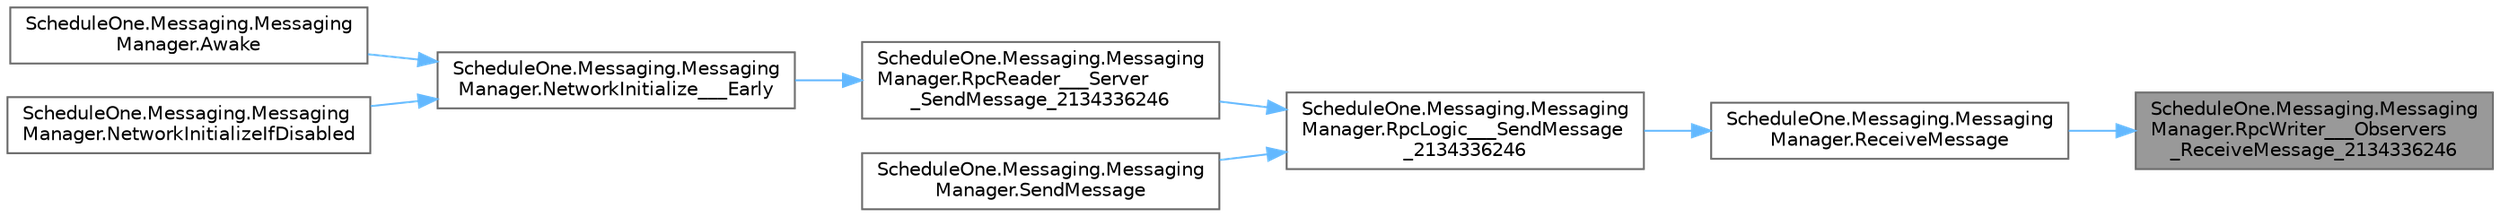 digraph "ScheduleOne.Messaging.MessagingManager.RpcWriter___Observers_ReceiveMessage_2134336246"
{
 // LATEX_PDF_SIZE
  bgcolor="transparent";
  edge [fontname=Helvetica,fontsize=10,labelfontname=Helvetica,labelfontsize=10];
  node [fontname=Helvetica,fontsize=10,shape=box,height=0.2,width=0.4];
  rankdir="RL";
  Node1 [id="Node000001",label="ScheduleOne.Messaging.Messaging\lManager.RpcWriter___Observers\l_ReceiveMessage_2134336246",height=0.2,width=0.4,color="gray40", fillcolor="grey60", style="filled", fontcolor="black",tooltip=" "];
  Node1 -> Node2 [id="edge1_Node000001_Node000002",dir="back",color="steelblue1",style="solid",tooltip=" "];
  Node2 [id="Node000002",label="ScheduleOne.Messaging.Messaging\lManager.ReceiveMessage",height=0.2,width=0.4,color="grey40", fillcolor="white", style="filled",URL="$class_schedule_one_1_1_messaging_1_1_messaging_manager.html#afd6cf6cd176d007ead0e89faa97eb2cd",tooltip=" "];
  Node2 -> Node3 [id="edge2_Node000002_Node000003",dir="back",color="steelblue1",style="solid",tooltip=" "];
  Node3 [id="Node000003",label="ScheduleOne.Messaging.Messaging\lManager.RpcLogic___SendMessage\l_2134336246",height=0.2,width=0.4,color="grey40", fillcolor="white", style="filled",URL="$class_schedule_one_1_1_messaging_1_1_messaging_manager.html#ad8f68984cc3370cc246137efe5357658",tooltip=" "];
  Node3 -> Node4 [id="edge3_Node000003_Node000004",dir="back",color="steelblue1",style="solid",tooltip=" "];
  Node4 [id="Node000004",label="ScheduleOne.Messaging.Messaging\lManager.RpcReader___Server\l_SendMessage_2134336246",height=0.2,width=0.4,color="grey40", fillcolor="white", style="filled",URL="$class_schedule_one_1_1_messaging_1_1_messaging_manager.html#a729d060456bb2131f644f4f8d9b5af8c",tooltip=" "];
  Node4 -> Node5 [id="edge4_Node000004_Node000005",dir="back",color="steelblue1",style="solid",tooltip=" "];
  Node5 [id="Node000005",label="ScheduleOne.Messaging.Messaging\lManager.NetworkInitialize___Early",height=0.2,width=0.4,color="grey40", fillcolor="white", style="filled",URL="$class_schedule_one_1_1_messaging_1_1_messaging_manager.html#a27ae603738c8fc55a21fd83dc74f8036",tooltip=" "];
  Node5 -> Node6 [id="edge5_Node000005_Node000006",dir="back",color="steelblue1",style="solid",tooltip=" "];
  Node6 [id="Node000006",label="ScheduleOne.Messaging.Messaging\lManager.Awake",height=0.2,width=0.4,color="grey40", fillcolor="white", style="filled",URL="$class_schedule_one_1_1_messaging_1_1_messaging_manager.html#a93131afea05a3635e1586f4bffded5ed",tooltip=" "];
  Node5 -> Node7 [id="edge6_Node000005_Node000007",dir="back",color="steelblue1",style="solid",tooltip=" "];
  Node7 [id="Node000007",label="ScheduleOne.Messaging.Messaging\lManager.NetworkInitializeIfDisabled",height=0.2,width=0.4,color="grey40", fillcolor="white", style="filled",URL="$class_schedule_one_1_1_messaging_1_1_messaging_manager.html#a880e7bbcb592088b9c0fc13e1d7f6e74",tooltip=" "];
  Node3 -> Node8 [id="edge7_Node000003_Node000008",dir="back",color="steelblue1",style="solid",tooltip=" "];
  Node8 [id="Node000008",label="ScheduleOne.Messaging.Messaging\lManager.SendMessage",height=0.2,width=0.4,color="grey40", fillcolor="white", style="filled",URL="$class_schedule_one_1_1_messaging_1_1_messaging_manager.html#a46700d572f522151fd4037266ae8b500",tooltip=" "];
}
